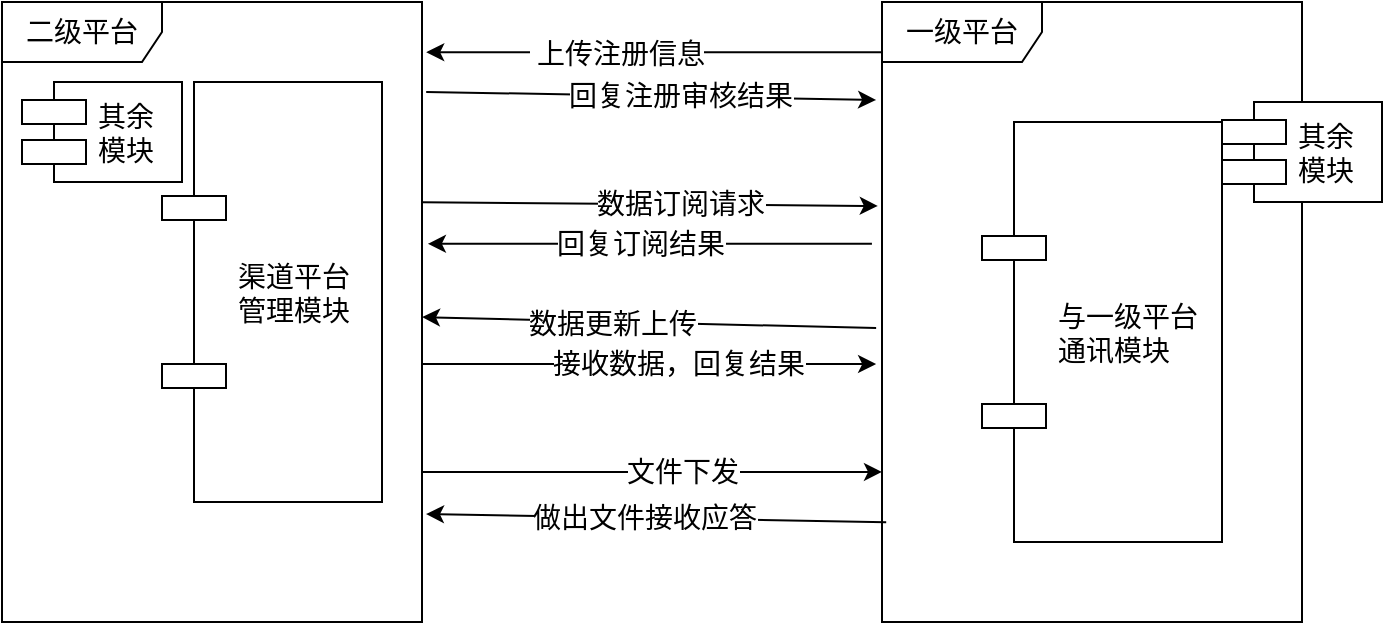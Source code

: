 <mxfile version="10.5.2" type="github"><diagram id="w9ENwbvcmgivqRhCl2oG" name="Page-1"><mxGraphModel dx="1007" dy="628" grid="1" gridSize="10" guides="1" tooltips="1" connect="1" arrows="1" fold="1" page="1" pageScale="1" pageWidth="850" pageHeight="1100" math="0" shadow="0"><root><mxCell id="0"/><mxCell id="1" parent="0"/><mxCell id="JoPFufjsClF1peNbB5LM-1" value="&lt;font style=&quot;font-size: 14px&quot;&gt;二级平台&lt;/font&gt;" style="shape=umlFrame;whiteSpace=wrap;html=1;width=80;height=30;" vertex="1" parent="1"><mxGeometry x="40" y="40" width="210" height="310" as="geometry"/></mxCell><mxCell id="JoPFufjsClF1peNbB5LM-2" value="&lt;font style=&quot;font-size: 14px&quot;&gt;一级平台&lt;/font&gt;" style="shape=umlFrame;whiteSpace=wrap;html=1;width=80;height=30;" vertex="1" parent="1"><mxGeometry x="480" y="40" width="210" height="310" as="geometry"/></mxCell><mxCell id="JoPFufjsClF1peNbB5LM-3" value="渠道平台&#10;管理模块" style="shape=component;align=left;spacingLeft=36;fontSize=14;" vertex="1" parent="1"><mxGeometry x="120" y="80" width="110" height="210" as="geometry"/></mxCell><mxCell id="JoPFufjsClF1peNbB5LM-4" value="与一级平台&#10;通讯模块" style="shape=component;align=left;spacingLeft=36;fontSize=14;" vertex="1" parent="1"><mxGeometry x="530" y="100" width="120" height="210" as="geometry"/></mxCell><mxCell id="JoPFufjsClF1peNbB5LM-5" value="" style="endArrow=classic;html=1;fontSize=14;exitX=0;exitY=0.081;exitDx=0;exitDy=0;exitPerimeter=0;entryX=1.01;entryY=0.081;entryDx=0;entryDy=0;entryPerimeter=0;" edge="1" parent="1" source="JoPFufjsClF1peNbB5LM-2" target="JoPFufjsClF1peNbB5LM-1"><mxGeometry width="50" height="50" relative="1" as="geometry"><mxPoint x="470" y="60" as="sourcePoint"/><mxPoint x="270" y="60" as="targetPoint"/></mxGeometry></mxCell><mxCell id="JoPFufjsClF1peNbB5LM-6" value="&amp;nbsp;&lt;span&gt;上传注册信息&lt;/span&gt;" style="text;html=1;resizable=0;points=[];align=center;verticalAlign=middle;labelBackgroundColor=#ffffff;fontSize=14;" vertex="1" connectable="0" parent="JoPFufjsClF1peNbB5LM-5"><mxGeometry x="0.165" y="1" relative="1" as="geometry"><mxPoint as="offset"/></mxGeometry></mxCell><mxCell id="JoPFufjsClF1peNbB5LM-7" value="" style="endArrow=classic;html=1;fontSize=14;exitX=1.01;exitY=0.145;exitDx=0;exitDy=0;exitPerimeter=0;entryX=-0.014;entryY=0.158;entryDx=0;entryDy=0;entryPerimeter=0;" edge="1" parent="1" source="JoPFufjsClF1peNbB5LM-1" target="JoPFufjsClF1peNbB5LM-2"><mxGeometry width="50" height="50" relative="1" as="geometry"><mxPoint x="260" y="80" as="sourcePoint"/><mxPoint x="480" y="80" as="targetPoint"/></mxGeometry></mxCell><mxCell id="JoPFufjsClF1peNbB5LM-8" value="&lt;span&gt;回复注册审核结果&lt;/span&gt;" style="text;html=1;resizable=0;points=[];align=center;verticalAlign=middle;labelBackgroundColor=#ffffff;fontSize=14;" vertex="1" connectable="0" parent="JoPFufjsClF1peNbB5LM-7"><mxGeometry x="0.129" relative="1" as="geometry"><mxPoint as="offset"/></mxGeometry></mxCell><mxCell id="JoPFufjsClF1peNbB5LM-9" value="" style="endArrow=classic;html=1;fontSize=14;exitX=-0.014;exitY=0.526;exitDx=0;exitDy=0;exitPerimeter=0;" edge="1" parent="1" source="JoPFufjsClF1peNbB5LM-2" target="JoPFufjsClF1peNbB5LM-1"><mxGeometry width="50" height="50" relative="1" as="geometry"><mxPoint x="490" y="200" as="sourcePoint"/><mxPoint x="260" y="200" as="targetPoint"/></mxGeometry></mxCell><mxCell id="JoPFufjsClF1peNbB5LM-10" value="&lt;span&gt;数据更新上传&lt;/span&gt;&lt;br&gt;" style="text;html=1;resizable=0;points=[];align=center;verticalAlign=middle;labelBackgroundColor=#ffffff;fontSize=14;" vertex="1" connectable="0" parent="JoPFufjsClF1peNbB5LM-9"><mxGeometry x="0.165" y="1" relative="1" as="geometry"><mxPoint as="offset"/></mxGeometry></mxCell><mxCell id="JoPFufjsClF1peNbB5LM-11" value="" style="endArrow=classic;html=1;fontSize=14;entryX=-0.014;entryY=0.584;entryDx=0;entryDy=0;entryPerimeter=0;" edge="1" parent="1" target="JoPFufjsClF1peNbB5LM-2"><mxGeometry width="50" height="50" relative="1" as="geometry"><mxPoint x="250" y="221" as="sourcePoint"/><mxPoint x="490" y="220" as="targetPoint"/></mxGeometry></mxCell><mxCell id="JoPFufjsClF1peNbB5LM-12" value="&lt;span&gt;接收数据，回复结果&lt;/span&gt;&lt;br&gt;" style="text;html=1;resizable=0;points=[];align=center;verticalAlign=middle;labelBackgroundColor=#ffffff;fontSize=14;" vertex="1" connectable="0" parent="JoPFufjsClF1peNbB5LM-11"><mxGeometry x="0.129" relative="1" as="geometry"><mxPoint as="offset"/></mxGeometry></mxCell><mxCell id="JoPFufjsClF1peNbB5LM-15" value="" style="endArrow=classic;html=1;fontSize=14;entryX=0;entryY=0.758;entryDx=0;entryDy=0;entryPerimeter=0;exitX=1;exitY=0.758;exitDx=0;exitDy=0;exitPerimeter=0;" edge="1" parent="1" source="JoPFufjsClF1peNbB5LM-1" target="JoPFufjsClF1peNbB5LM-2"><mxGeometry width="50" height="50" relative="1" as="geometry"><mxPoint x="255" y="275" as="sourcePoint"/><mxPoint x="500" y="260" as="targetPoint"/></mxGeometry></mxCell><mxCell id="JoPFufjsClF1peNbB5LM-16" value="&lt;span&gt;文件下发&lt;/span&gt;&lt;br&gt;" style="text;html=1;resizable=0;points=[];align=center;verticalAlign=middle;labelBackgroundColor=#ffffff;fontSize=14;" vertex="1" connectable="0" parent="JoPFufjsClF1peNbB5LM-15"><mxGeometry x="0.129" relative="1" as="geometry"><mxPoint as="offset"/></mxGeometry></mxCell><mxCell id="JoPFufjsClF1peNbB5LM-17" value="其余&#10;模块" style="shape=component;align=left;spacingLeft=36;fontSize=14;" vertex="1" parent="1"><mxGeometry x="50" y="80" width="80" height="50" as="geometry"/></mxCell><mxCell id="JoPFufjsClF1peNbB5LM-18" value="其余&#10;模块" style="shape=component;align=left;spacingLeft=36;fontSize=14;" vertex="1" parent="1"><mxGeometry x="650" y="90" width="80" height="50" as="geometry"/></mxCell><mxCell id="JoPFufjsClF1peNbB5LM-19" value="" style="endArrow=classic;html=1;fontSize=14;exitX=1;exitY=0.323;exitDx=0;exitDy=0;exitPerimeter=0;entryX=-0.01;entryY=0.329;entryDx=0;entryDy=0;entryPerimeter=0;" edge="1" parent="1" source="JoPFufjsClF1peNbB5LM-1" target="JoPFufjsClF1peNbB5LM-2"><mxGeometry width="50" height="50" relative="1" as="geometry"><mxPoint x="258" y="140" as="sourcePoint"/><mxPoint x="480" y="140" as="targetPoint"/></mxGeometry></mxCell><mxCell id="JoPFufjsClF1peNbB5LM-20" value="数据订阅请求" style="text;html=1;resizable=0;points=[];align=center;verticalAlign=middle;labelBackgroundColor=#ffffff;fontSize=14;" vertex="1" connectable="0" parent="JoPFufjsClF1peNbB5LM-19"><mxGeometry x="0.129" relative="1" as="geometry"><mxPoint as="offset"/></mxGeometry></mxCell><mxCell id="JoPFufjsClF1peNbB5LM-21" value="" style="endArrow=classic;html=1;fontSize=14;exitX=0.01;exitY=0.839;exitDx=0;exitDy=0;exitPerimeter=0;" edge="1" parent="1" source="JoPFufjsClF1peNbB5LM-2"><mxGeometry width="50" height="50" relative="1" as="geometry"><mxPoint x="485" y="296" as="sourcePoint"/><mxPoint x="252" y="296" as="targetPoint"/></mxGeometry></mxCell><mxCell id="JoPFufjsClF1peNbB5LM-22" value="做出文件接收应答" style="text;html=1;resizable=0;points=[];align=center;verticalAlign=middle;labelBackgroundColor=#ffffff;fontSize=14;" vertex="1" connectable="0" parent="JoPFufjsClF1peNbB5LM-21"><mxGeometry x="0.244" y="5" relative="1" as="geometry"><mxPoint x="22" y="-5" as="offset"/></mxGeometry></mxCell><mxCell id="JoPFufjsClF1peNbB5LM-23" value="" style="endArrow=classic;html=1;fontSize=14;exitX=-0.024;exitY=0.39;exitDx=0;exitDy=0;exitPerimeter=0;entryX=1.014;entryY=0.39;entryDx=0;entryDy=0;entryPerimeter=0;" edge="1" parent="1" source="JoPFufjsClF1peNbB5LM-2" target="JoPFufjsClF1peNbB5LM-1"><mxGeometry width="50" height="50" relative="1" as="geometry"><mxPoint x="490" y="150" as="sourcePoint"/><mxPoint x="260" y="159" as="targetPoint"/></mxGeometry></mxCell><mxCell id="JoPFufjsClF1peNbB5LM-24" value="回复订阅结果" style="text;html=1;resizable=0;points=[];align=center;verticalAlign=middle;labelBackgroundColor=#ffffff;fontSize=14;" vertex="1" connectable="0" parent="JoPFufjsClF1peNbB5LM-23"><mxGeometry x="0.244" y="5" relative="1" as="geometry"><mxPoint x="22" y="-5" as="offset"/></mxGeometry></mxCell></root></mxGraphModel></diagram></mxfile>
